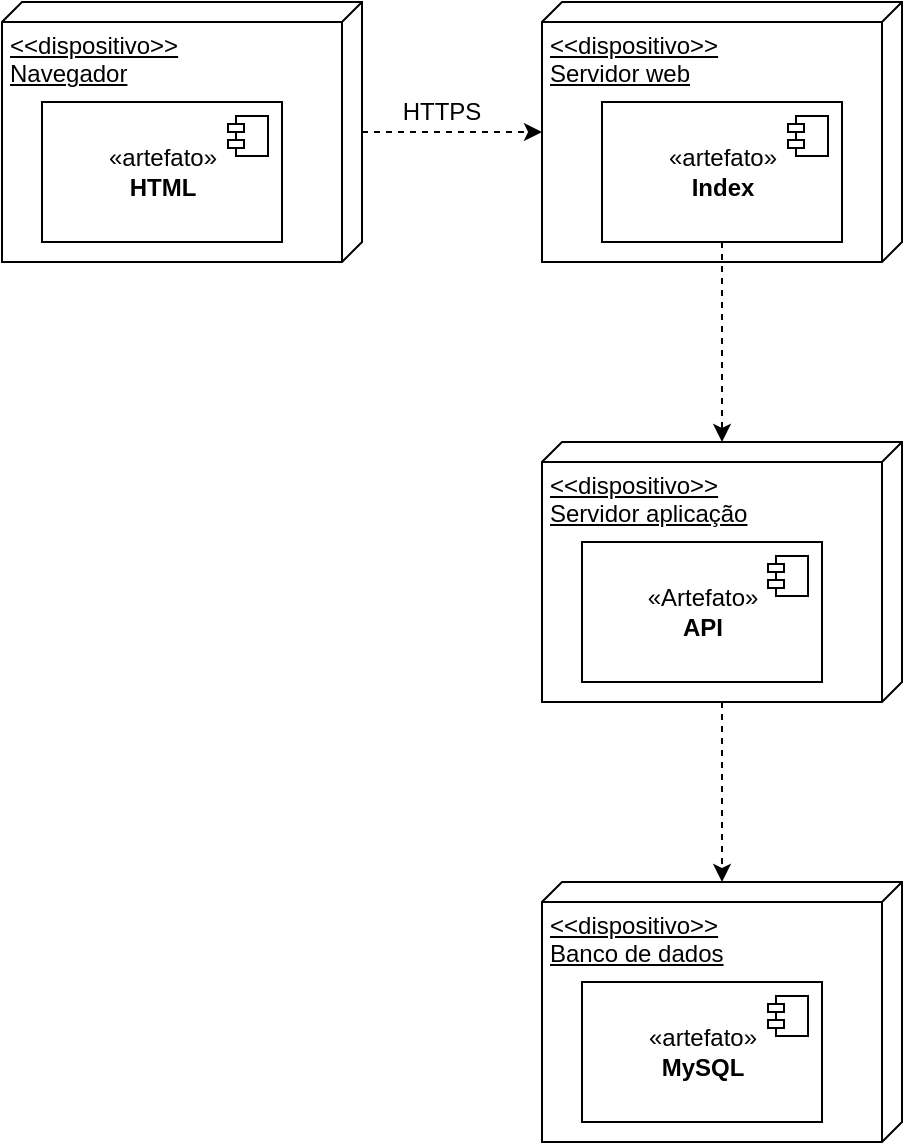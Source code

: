 <mxfile version="16.5.1" type="device"><diagram id="B0k0M-ir2pqtkj4e-FDC" name="Página-1"><mxGraphModel dx="868" dy="553" grid="1" gridSize="10" guides="1" tooltips="1" connect="1" arrows="1" fold="1" page="1" pageScale="1" pageWidth="827" pageHeight="1169" math="0" shadow="0"><root><mxCell id="0"/><mxCell id="1" parent="0"/><mxCell id="OltmaqxzJyPZQLuDDcK9-1" value="&amp;lt;&amp;lt;dispositivo&amp;gt;&amp;gt;&lt;br&gt;Servidor web" style="verticalAlign=top;align=left;spacingTop=8;spacingLeft=2;spacingRight=12;shape=cube;size=10;direction=south;fontStyle=4;html=1;" vertex="1" parent="1"><mxGeometry x="440" y="200" width="180" height="130" as="geometry"/></mxCell><mxCell id="OltmaqxzJyPZQLuDDcK9-11" style="edgeStyle=orthogonalEdgeStyle;rounded=0;orthogonalLoop=1;jettySize=auto;html=1;entryX=0;entryY=0;entryDx=65;entryDy=180;entryPerimeter=0;dashed=1;" edge="1" parent="1" source="OltmaqxzJyPZQLuDDcK9-2" target="OltmaqxzJyPZQLuDDcK9-1"><mxGeometry relative="1" as="geometry"/></mxCell><mxCell id="OltmaqxzJyPZQLuDDcK9-2" value="&amp;lt;&amp;lt;dispositivo&amp;gt;&amp;gt;&lt;br&gt;Navegador" style="verticalAlign=top;align=left;spacingTop=8;spacingLeft=2;spacingRight=12;shape=cube;size=10;direction=south;fontStyle=4;html=1;" vertex="1" parent="1"><mxGeometry x="170" y="200" width="180" height="130" as="geometry"/></mxCell><mxCell id="OltmaqxzJyPZQLuDDcK9-3" value="«artefato»&lt;br&gt;&lt;b&gt;HTML&lt;/b&gt;" style="html=1;dropTarget=0;" vertex="1" parent="1"><mxGeometry x="190" y="250" width="120" height="70" as="geometry"/></mxCell><mxCell id="OltmaqxzJyPZQLuDDcK9-4" value="" style="shape=module;jettyWidth=8;jettyHeight=4;" vertex="1" parent="OltmaqxzJyPZQLuDDcK9-3"><mxGeometry x="1" width="20" height="20" relative="1" as="geometry"><mxPoint x="-27" y="7" as="offset"/></mxGeometry></mxCell><mxCell id="OltmaqxzJyPZQLuDDcK9-12" style="edgeStyle=orthogonalEdgeStyle;rounded=0;orthogonalLoop=1;jettySize=auto;html=1;dashed=1;" edge="1" parent="1" source="OltmaqxzJyPZQLuDDcK9-6" target="OltmaqxzJyPZQLuDDcK9-8"><mxGeometry relative="1" as="geometry"/></mxCell><mxCell id="OltmaqxzJyPZQLuDDcK9-6" value="«artefato»&lt;br&gt;&lt;b&gt;Index&lt;/b&gt;" style="html=1;dropTarget=0;" vertex="1" parent="1"><mxGeometry x="470" y="250" width="120" height="70" as="geometry"/></mxCell><mxCell id="OltmaqxzJyPZQLuDDcK9-7" value="" style="shape=module;jettyWidth=8;jettyHeight=4;" vertex="1" parent="OltmaqxzJyPZQLuDDcK9-6"><mxGeometry x="1" width="20" height="20" relative="1" as="geometry"><mxPoint x="-27" y="7" as="offset"/></mxGeometry></mxCell><mxCell id="OltmaqxzJyPZQLuDDcK9-18" style="edgeStyle=orthogonalEdgeStyle;rounded=0;orthogonalLoop=1;jettySize=auto;html=1;dashed=1;" edge="1" parent="1" source="OltmaqxzJyPZQLuDDcK9-8" target="OltmaqxzJyPZQLuDDcK9-13"><mxGeometry relative="1" as="geometry"/></mxCell><mxCell id="OltmaqxzJyPZQLuDDcK9-8" value="&amp;lt;&amp;lt;dispositivo&amp;gt;&amp;gt;&lt;br&gt;Servidor aplicação" style="verticalAlign=top;align=left;spacingTop=8;spacingLeft=2;spacingRight=12;shape=cube;size=10;direction=south;fontStyle=4;html=1;" vertex="1" parent="1"><mxGeometry x="440" y="420" width="180" height="130" as="geometry"/></mxCell><mxCell id="OltmaqxzJyPZQLuDDcK9-9" value="«Artefato»&lt;br&gt;&lt;b&gt;API&lt;/b&gt;" style="html=1;dropTarget=0;" vertex="1" parent="1"><mxGeometry x="460" y="470" width="120" height="70" as="geometry"/></mxCell><mxCell id="OltmaqxzJyPZQLuDDcK9-10" value="" style="shape=module;jettyWidth=8;jettyHeight=4;" vertex="1" parent="OltmaqxzJyPZQLuDDcK9-9"><mxGeometry x="1" width="20" height="20" relative="1" as="geometry"><mxPoint x="-27" y="7" as="offset"/></mxGeometry></mxCell><mxCell id="OltmaqxzJyPZQLuDDcK9-13" value="&amp;lt;&amp;lt;dispositivo&amp;gt;&amp;gt;&lt;br&gt;Banco de dados" style="verticalAlign=top;align=left;spacingTop=8;spacingLeft=2;spacingRight=12;shape=cube;size=10;direction=south;fontStyle=4;html=1;" vertex="1" parent="1"><mxGeometry x="440" y="640" width="180" height="130" as="geometry"/></mxCell><mxCell id="OltmaqxzJyPZQLuDDcK9-14" value="«artefato»&lt;br&gt;&lt;b&gt;MySQL&lt;/b&gt;" style="html=1;dropTarget=0;" vertex="1" parent="1"><mxGeometry x="460" y="690" width="120" height="70" as="geometry"/></mxCell><mxCell id="OltmaqxzJyPZQLuDDcK9-15" value="" style="shape=module;jettyWidth=8;jettyHeight=4;" vertex="1" parent="OltmaqxzJyPZQLuDDcK9-14"><mxGeometry x="1" width="20" height="20" relative="1" as="geometry"><mxPoint x="-27" y="7" as="offset"/></mxGeometry></mxCell><mxCell id="OltmaqxzJyPZQLuDDcK9-16" value="HTTPS" style="text;html=1;strokeColor=none;fillColor=none;align=center;verticalAlign=middle;whiteSpace=wrap;rounded=0;" vertex="1" parent="1"><mxGeometry x="360" y="240" width="60" height="30" as="geometry"/></mxCell></root></mxGraphModel></diagram></mxfile>